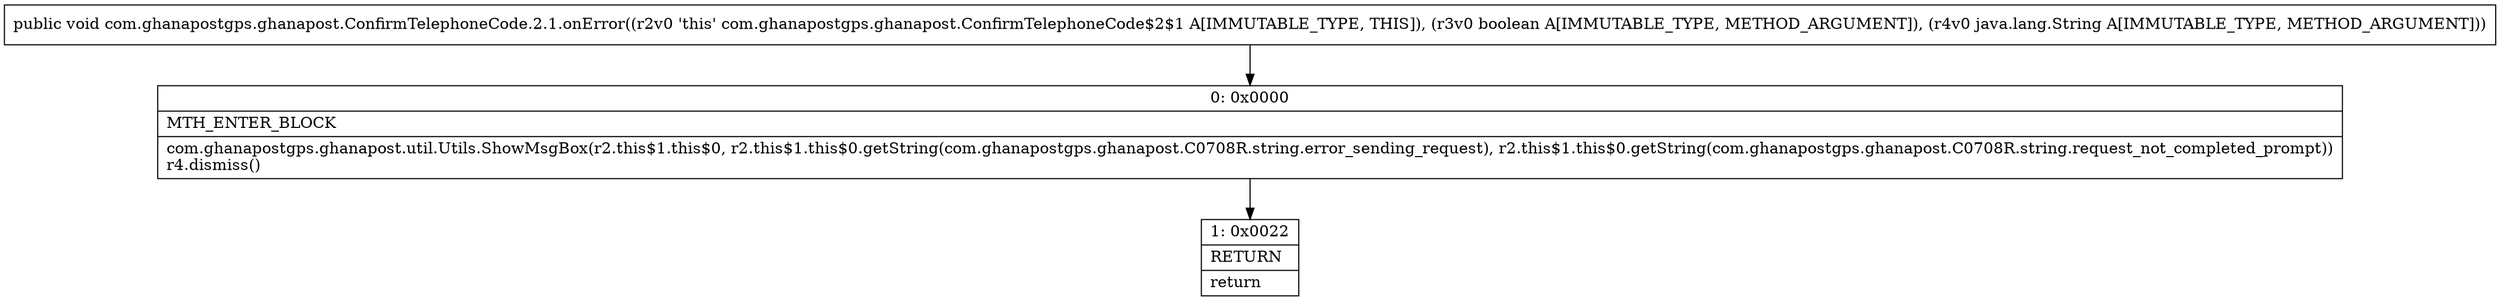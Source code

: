 digraph "CFG forcom.ghanapostgps.ghanapost.ConfirmTelephoneCode.2.1.onError(ZLjava\/lang\/String;)V" {
Node_0 [shape=record,label="{0\:\ 0x0000|MTH_ENTER_BLOCK\l|com.ghanapostgps.ghanapost.util.Utils.ShowMsgBox(r2.this$1.this$0, r2.this$1.this$0.getString(com.ghanapostgps.ghanapost.C0708R.string.error_sending_request), r2.this$1.this$0.getString(com.ghanapostgps.ghanapost.C0708R.string.request_not_completed_prompt))\lr4.dismiss()\l}"];
Node_1 [shape=record,label="{1\:\ 0x0022|RETURN\l|return\l}"];
MethodNode[shape=record,label="{public void com.ghanapostgps.ghanapost.ConfirmTelephoneCode.2.1.onError((r2v0 'this' com.ghanapostgps.ghanapost.ConfirmTelephoneCode$2$1 A[IMMUTABLE_TYPE, THIS]), (r3v0 boolean A[IMMUTABLE_TYPE, METHOD_ARGUMENT]), (r4v0 java.lang.String A[IMMUTABLE_TYPE, METHOD_ARGUMENT])) }"];
MethodNode -> Node_0;
Node_0 -> Node_1;
}

